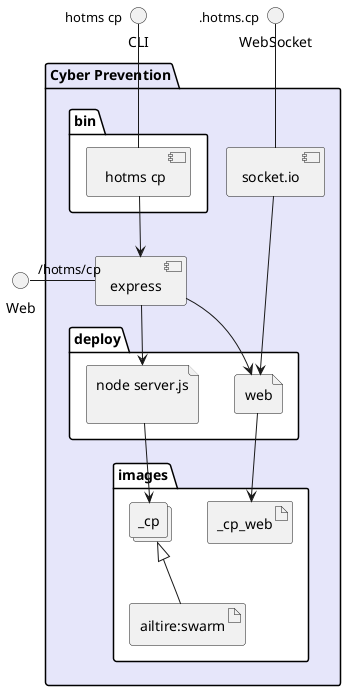 @startuml
  interface CLI
  interface Web
  interface WebSocket
package "Cyber Prevention" #lavender {
  component express as REST
  component socket.io as socket
  folder bin #ffffff {
    component " hotms cp" as binName
  }
  binName --> REST

  folder deploy #ffffff {
      file "node server.js\n" as _cp_container
      REST --> _cp_container

  
    file "web" as web_container
    REST --> web_container
    socket ---> web_container
  
  }
  folder images #ffffff {
    collections "_cp" as _cpimage
    artifact "ailtire:swarm" as ailtireswarm
    _cpimage <|-- ailtireswarm
    _cp_container --> _cpimage

  
      artifact "_cp_web" as _cp_web
      web_container --> _cp_web
    
  }
}
CLI " hotms cp" -- binName
Web "/hotms/cp" - REST
WebSocket ".hotms.cp" -- socket

@enduml
